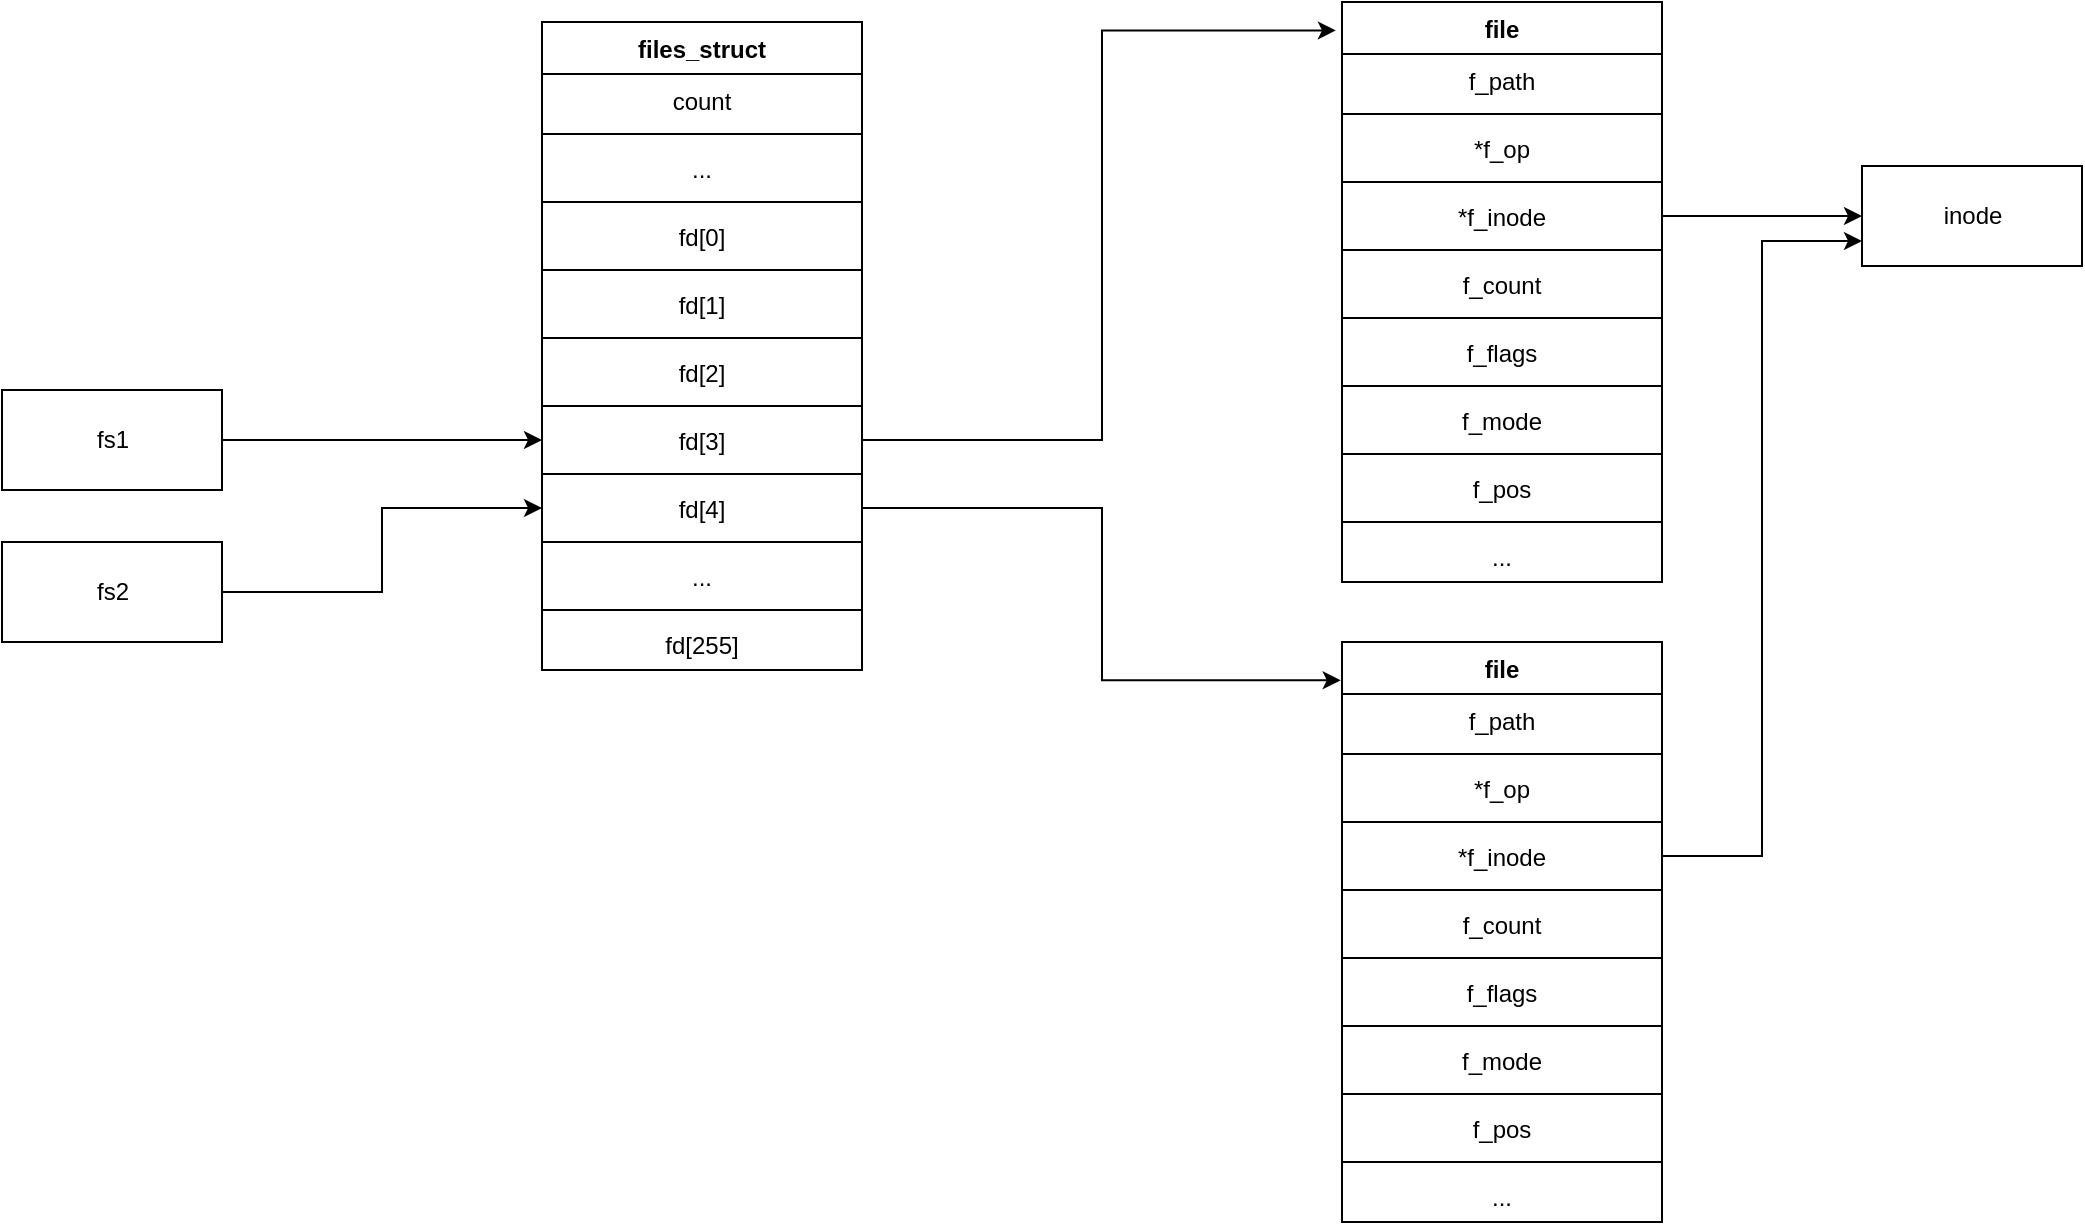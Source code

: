 <mxfile version="14.6.6" type="device"><diagram id="vFh8sq0N6bYSCbe1xTyU" name="Page-1"><mxGraphModel dx="1186" dy="803" grid="1" gridSize="10" guides="1" tooltips="1" connect="1" arrows="1" fold="1" page="1" pageScale="1" pageWidth="827" pageHeight="1169" math="0" shadow="0"><root><mxCell id="0"/><mxCell id="1" parent="0"/><mxCell id="RROzqaKTGc9agYatPt-X-2" value="files_struct" style="swimlane;fontStyle=1;align=center;verticalAlign=top;childLayout=stackLayout;horizontal=1;startSize=26;horizontalStack=0;resizeParent=1;resizeParentMax=0;resizeLast=0;collapsible=1;marginBottom=0;" vertex="1" parent="1"><mxGeometry x="280" y="260" width="160" height="324" as="geometry"/></mxCell><mxCell id="RROzqaKTGc9agYatPt-X-3" value="count" style="text;strokeColor=none;fillColor=none;align=center;verticalAlign=top;spacingLeft=4;spacingRight=4;overflow=hidden;rotatable=0;points=[[0,0.5],[1,0.5]];portConstraint=eastwest;" vertex="1" parent="RROzqaKTGc9agYatPt-X-2"><mxGeometry y="26" width="160" height="26" as="geometry"/></mxCell><mxCell id="RROzqaKTGc9agYatPt-X-4" value="" style="line;strokeWidth=1;fillColor=none;align=left;verticalAlign=middle;spacingTop=-1;spacingLeft=3;spacingRight=3;rotatable=0;labelPosition=right;points=[];portConstraint=eastwest;" vertex="1" parent="RROzqaKTGc9agYatPt-X-2"><mxGeometry y="52" width="160" height="8" as="geometry"/></mxCell><mxCell id="RROzqaKTGc9agYatPt-X-5" value="..." style="text;strokeColor=none;fillColor=none;align=center;verticalAlign=top;spacingLeft=4;spacingRight=4;overflow=hidden;rotatable=0;points=[[0,0.5],[1,0.5]];portConstraint=eastwest;" vertex="1" parent="RROzqaKTGc9agYatPt-X-2"><mxGeometry y="60" width="160" height="26" as="geometry"/></mxCell><mxCell id="RROzqaKTGc9agYatPt-X-28" value="" style="line;strokeWidth=1;fillColor=none;align=left;verticalAlign=middle;spacingTop=-1;spacingLeft=3;spacingRight=3;rotatable=0;labelPosition=right;points=[];portConstraint=eastwest;" vertex="1" parent="RROzqaKTGc9agYatPt-X-2"><mxGeometry y="86" width="160" height="8" as="geometry"/></mxCell><mxCell id="RROzqaKTGc9agYatPt-X-29" value="fd[0]" style="text;strokeColor=none;fillColor=none;align=center;verticalAlign=top;spacingLeft=4;spacingRight=4;overflow=hidden;rotatable=0;points=[[0,0.5],[1,0.5]];portConstraint=eastwest;" vertex="1" parent="RROzqaKTGc9agYatPt-X-2"><mxGeometry y="94" width="160" height="26" as="geometry"/></mxCell><mxCell id="RROzqaKTGc9agYatPt-X-30" value="" style="line;strokeWidth=1;fillColor=none;align=left;verticalAlign=middle;spacingTop=-1;spacingLeft=3;spacingRight=3;rotatable=0;labelPosition=right;points=[];portConstraint=eastwest;" vertex="1" parent="RROzqaKTGc9agYatPt-X-2"><mxGeometry y="120" width="160" height="8" as="geometry"/></mxCell><mxCell id="RROzqaKTGc9agYatPt-X-31" value="fd[1]" style="text;strokeColor=none;fillColor=none;align=center;verticalAlign=top;spacingLeft=4;spacingRight=4;overflow=hidden;rotatable=0;points=[[0,0.5],[1,0.5]];portConstraint=eastwest;" vertex="1" parent="RROzqaKTGc9agYatPt-X-2"><mxGeometry y="128" width="160" height="26" as="geometry"/></mxCell><mxCell id="RROzqaKTGc9agYatPt-X-32" value="" style="line;strokeWidth=1;fillColor=none;align=left;verticalAlign=middle;spacingTop=-1;spacingLeft=3;spacingRight=3;rotatable=0;labelPosition=right;points=[];portConstraint=eastwest;" vertex="1" parent="RROzqaKTGc9agYatPt-X-2"><mxGeometry y="154" width="160" height="8" as="geometry"/></mxCell><mxCell id="RROzqaKTGc9agYatPt-X-33" value="fd[2]" style="text;strokeColor=none;fillColor=none;align=center;verticalAlign=top;spacingLeft=4;spacingRight=4;overflow=hidden;rotatable=0;points=[[0,0.5],[1,0.5]];portConstraint=eastwest;" vertex="1" parent="RROzqaKTGc9agYatPt-X-2"><mxGeometry y="162" width="160" height="26" as="geometry"/></mxCell><mxCell id="RROzqaKTGc9agYatPt-X-34" value="" style="line;strokeWidth=1;fillColor=none;align=left;verticalAlign=middle;spacingTop=-1;spacingLeft=3;spacingRight=3;rotatable=0;labelPosition=right;points=[];portConstraint=eastwest;" vertex="1" parent="RROzqaKTGc9agYatPt-X-2"><mxGeometry y="188" width="160" height="8" as="geometry"/></mxCell><mxCell id="RROzqaKTGc9agYatPt-X-35" value="fd[3]" style="text;strokeColor=none;fillColor=none;align=center;verticalAlign=top;spacingLeft=4;spacingRight=4;overflow=hidden;rotatable=0;points=[[0,0.5],[1,0.5]];portConstraint=eastwest;" vertex="1" parent="RROzqaKTGc9agYatPt-X-2"><mxGeometry y="196" width="160" height="26" as="geometry"/></mxCell><mxCell id="RROzqaKTGc9agYatPt-X-36" value="" style="line;strokeWidth=1;fillColor=none;align=left;verticalAlign=middle;spacingTop=-1;spacingLeft=3;spacingRight=3;rotatable=0;labelPosition=right;points=[];portConstraint=eastwest;" vertex="1" parent="RROzqaKTGc9agYatPt-X-2"><mxGeometry y="222" width="160" height="8" as="geometry"/></mxCell><mxCell id="RROzqaKTGc9agYatPt-X-37" value="fd[4]" style="text;strokeColor=none;fillColor=none;align=center;verticalAlign=top;spacingLeft=4;spacingRight=4;overflow=hidden;rotatable=0;points=[[0,0.5],[1,0.5]];portConstraint=eastwest;" vertex="1" parent="RROzqaKTGc9agYatPt-X-2"><mxGeometry y="230" width="160" height="26" as="geometry"/></mxCell><mxCell id="RROzqaKTGc9agYatPt-X-38" value="" style="line;strokeWidth=1;fillColor=none;align=left;verticalAlign=middle;spacingTop=-1;spacingLeft=3;spacingRight=3;rotatable=0;labelPosition=right;points=[];portConstraint=eastwest;" vertex="1" parent="RROzqaKTGc9agYatPt-X-2"><mxGeometry y="256" width="160" height="8" as="geometry"/></mxCell><mxCell id="RROzqaKTGc9agYatPt-X-39" value="..." style="text;strokeColor=none;fillColor=none;align=center;verticalAlign=top;spacingLeft=4;spacingRight=4;overflow=hidden;rotatable=0;points=[[0,0.5],[1,0.5]];portConstraint=eastwest;" vertex="1" parent="RROzqaKTGc9agYatPt-X-2"><mxGeometry y="264" width="160" height="26" as="geometry"/></mxCell><mxCell id="RROzqaKTGc9agYatPt-X-77" value="" style="line;strokeWidth=1;fillColor=none;align=left;verticalAlign=middle;spacingTop=-1;spacingLeft=3;spacingRight=3;rotatable=0;labelPosition=right;points=[];portConstraint=eastwest;" vertex="1" parent="RROzqaKTGc9agYatPt-X-2"><mxGeometry y="290" width="160" height="8" as="geometry"/></mxCell><mxCell id="RROzqaKTGc9agYatPt-X-78" value="fd[255]" style="text;strokeColor=none;fillColor=none;align=center;verticalAlign=top;spacingLeft=4;spacingRight=4;overflow=hidden;rotatable=0;points=[[0,0.5],[1,0.5]];portConstraint=eastwest;" vertex="1" parent="RROzqaKTGc9agYatPt-X-2"><mxGeometry y="298" width="160" height="26" as="geometry"/></mxCell><mxCell id="RROzqaKTGc9agYatPt-X-79" style="edgeStyle=orthogonalEdgeStyle;rounded=0;orthogonalLoop=1;jettySize=auto;html=1;exitX=1;exitY=0.5;exitDx=0;exitDy=0;" edge="1" parent="1" source="RROzqaKTGc9agYatPt-X-43" target="RROzqaKTGc9agYatPt-X-35"><mxGeometry relative="1" as="geometry"/></mxCell><mxCell id="RROzqaKTGc9agYatPt-X-43" value="fs1" style="html=1;align=center;" vertex="1" parent="1"><mxGeometry x="10" y="444" width="110" height="50" as="geometry"/></mxCell><mxCell id="RROzqaKTGc9agYatPt-X-80" style="edgeStyle=orthogonalEdgeStyle;rounded=0;orthogonalLoop=1;jettySize=auto;html=1;exitX=1;exitY=0.5;exitDx=0;exitDy=0;entryX=0;entryY=0.5;entryDx=0;entryDy=0;" edge="1" parent="1" source="RROzqaKTGc9agYatPt-X-44" target="RROzqaKTGc9agYatPt-X-37"><mxGeometry relative="1" as="geometry"/></mxCell><mxCell id="RROzqaKTGc9agYatPt-X-44" value="fs2" style="html=1;align=center;" vertex="1" parent="1"><mxGeometry x="10" y="520" width="110" height="50" as="geometry"/></mxCell><mxCell id="RROzqaKTGc9agYatPt-X-51" value="file" style="swimlane;fontStyle=1;align=center;verticalAlign=top;childLayout=stackLayout;horizontal=1;startSize=26;horizontalStack=0;resizeParent=1;resizeParentMax=0;resizeLast=0;collapsible=1;marginBottom=0;" vertex="1" parent="1"><mxGeometry x="680" y="250" width="160" height="290" as="geometry"/></mxCell><mxCell id="RROzqaKTGc9agYatPt-X-52" value="f_path" style="text;strokeColor=none;fillColor=none;align=center;verticalAlign=top;spacingLeft=4;spacingRight=4;overflow=hidden;rotatable=0;points=[[0,0.5],[1,0.5]];portConstraint=eastwest;" vertex="1" parent="RROzqaKTGc9agYatPt-X-51"><mxGeometry y="26" width="160" height="26" as="geometry"/></mxCell><mxCell id="RROzqaKTGc9agYatPt-X-53" value="" style="line;strokeWidth=1;fillColor=none;align=left;verticalAlign=middle;spacingTop=-1;spacingLeft=3;spacingRight=3;rotatable=0;labelPosition=right;points=[];portConstraint=eastwest;" vertex="1" parent="RROzqaKTGc9agYatPt-X-51"><mxGeometry y="52" width="160" height="8" as="geometry"/></mxCell><mxCell id="RROzqaKTGc9agYatPt-X-54" value="*f_op" style="text;strokeColor=none;fillColor=none;align=center;verticalAlign=top;spacingLeft=4;spacingRight=4;overflow=hidden;rotatable=0;points=[[0,0.5],[1,0.5]];portConstraint=eastwest;" vertex="1" parent="RROzqaKTGc9agYatPt-X-51"><mxGeometry y="60" width="160" height="26" as="geometry"/></mxCell><mxCell id="RROzqaKTGc9agYatPt-X-55" value="" style="line;strokeWidth=1;fillColor=none;align=left;verticalAlign=middle;spacingTop=-1;spacingLeft=3;spacingRight=3;rotatable=0;labelPosition=right;points=[];portConstraint=eastwest;" vertex="1" parent="RROzqaKTGc9agYatPt-X-51"><mxGeometry y="86" width="160" height="8" as="geometry"/></mxCell><mxCell id="RROzqaKTGc9agYatPt-X-56" value="*f_inode" style="text;strokeColor=none;fillColor=none;align=center;verticalAlign=top;spacingLeft=4;spacingRight=4;overflow=hidden;rotatable=0;points=[[0,0.5],[1,0.5]];portConstraint=eastwest;" vertex="1" parent="RROzqaKTGc9agYatPt-X-51"><mxGeometry y="94" width="160" height="26" as="geometry"/></mxCell><mxCell id="RROzqaKTGc9agYatPt-X-57" value="" style="line;strokeWidth=1;fillColor=none;align=left;verticalAlign=middle;spacingTop=-1;spacingLeft=3;spacingRight=3;rotatable=0;labelPosition=right;points=[];portConstraint=eastwest;" vertex="1" parent="RROzqaKTGc9agYatPt-X-51"><mxGeometry y="120" width="160" height="8" as="geometry"/></mxCell><mxCell id="RROzqaKTGc9agYatPt-X-58" value="f_count" style="text;strokeColor=none;fillColor=none;align=center;verticalAlign=top;spacingLeft=4;spacingRight=4;overflow=hidden;rotatable=0;points=[[0,0.5],[1,0.5]];portConstraint=eastwest;" vertex="1" parent="RROzqaKTGc9agYatPt-X-51"><mxGeometry y="128" width="160" height="26" as="geometry"/></mxCell><mxCell id="RROzqaKTGc9agYatPt-X-59" value="" style="line;strokeWidth=1;fillColor=none;align=left;verticalAlign=middle;spacingTop=-1;spacingLeft=3;spacingRight=3;rotatable=0;labelPosition=right;points=[];portConstraint=eastwest;" vertex="1" parent="RROzqaKTGc9agYatPt-X-51"><mxGeometry y="154" width="160" height="8" as="geometry"/></mxCell><mxCell id="RROzqaKTGc9agYatPt-X-60" value="f_flags" style="text;strokeColor=none;fillColor=none;align=center;verticalAlign=top;spacingLeft=4;spacingRight=4;overflow=hidden;rotatable=0;points=[[0,0.5],[1,0.5]];portConstraint=eastwest;" vertex="1" parent="RROzqaKTGc9agYatPt-X-51"><mxGeometry y="162" width="160" height="26" as="geometry"/></mxCell><mxCell id="RROzqaKTGc9agYatPt-X-61" value="" style="line;strokeWidth=1;fillColor=none;align=left;verticalAlign=middle;spacingTop=-1;spacingLeft=3;spacingRight=3;rotatable=0;labelPosition=right;points=[];portConstraint=eastwest;" vertex="1" parent="RROzqaKTGc9agYatPt-X-51"><mxGeometry y="188" width="160" height="8" as="geometry"/></mxCell><mxCell id="RROzqaKTGc9agYatPt-X-62" value="f_mode" style="text;strokeColor=none;fillColor=none;align=center;verticalAlign=top;spacingLeft=4;spacingRight=4;overflow=hidden;rotatable=0;points=[[0,0.5],[1,0.5]];portConstraint=eastwest;" vertex="1" parent="RROzqaKTGc9agYatPt-X-51"><mxGeometry y="196" width="160" height="26" as="geometry"/></mxCell><mxCell id="RROzqaKTGc9agYatPt-X-63" value="" style="line;strokeWidth=1;fillColor=none;align=left;verticalAlign=middle;spacingTop=-1;spacingLeft=3;spacingRight=3;rotatable=0;labelPosition=right;points=[];portConstraint=eastwest;" vertex="1" parent="RROzqaKTGc9agYatPt-X-51"><mxGeometry y="222" width="160" height="8" as="geometry"/></mxCell><mxCell id="RROzqaKTGc9agYatPt-X-64" value="f_pos" style="text;strokeColor=none;fillColor=none;align=center;verticalAlign=top;spacingLeft=4;spacingRight=4;overflow=hidden;rotatable=0;points=[[0,0.5],[1,0.5]];portConstraint=eastwest;" vertex="1" parent="RROzqaKTGc9agYatPt-X-51"><mxGeometry y="230" width="160" height="26" as="geometry"/></mxCell><mxCell id="RROzqaKTGc9agYatPt-X-65" value="" style="line;strokeWidth=1;fillColor=none;align=left;verticalAlign=middle;spacingTop=-1;spacingLeft=3;spacingRight=3;rotatable=0;labelPosition=right;points=[];portConstraint=eastwest;" vertex="1" parent="RROzqaKTGc9agYatPt-X-51"><mxGeometry y="256" width="160" height="8" as="geometry"/></mxCell><mxCell id="RROzqaKTGc9agYatPt-X-66" value="..." style="text;strokeColor=none;fillColor=none;align=center;verticalAlign=top;spacingLeft=4;spacingRight=4;overflow=hidden;rotatable=0;points=[[0,0.5],[1,0.5]];portConstraint=eastwest;" vertex="1" parent="RROzqaKTGc9agYatPt-X-51"><mxGeometry y="264" width="160" height="26" as="geometry"/></mxCell><mxCell id="RROzqaKTGc9agYatPt-X-67" value="inode" style="html=1;align=center;" vertex="1" parent="1"><mxGeometry x="940" y="332" width="110" height="50" as="geometry"/></mxCell><mxCell id="RROzqaKTGc9agYatPt-X-68" style="edgeStyle=orthogonalEdgeStyle;rounded=0;orthogonalLoop=1;jettySize=auto;html=1;exitX=1;exitY=0.5;exitDx=0;exitDy=0;" edge="1" parent="1" source="RROzqaKTGc9agYatPt-X-56" target="RROzqaKTGc9agYatPt-X-67"><mxGeometry relative="1" as="geometry"/></mxCell><mxCell id="RROzqaKTGc9agYatPt-X-69" style="edgeStyle=orthogonalEdgeStyle;rounded=0;orthogonalLoop=1;jettySize=auto;html=1;exitX=1;exitY=0.5;exitDx=0;exitDy=0;entryX=-0.019;entryY=0.049;entryDx=0;entryDy=0;entryPerimeter=0;" edge="1" parent="1" source="RROzqaKTGc9agYatPt-X-35" target="RROzqaKTGc9agYatPt-X-51"><mxGeometry relative="1" as="geometry"/></mxCell><mxCell id="RROzqaKTGc9agYatPt-X-81" value="file" style="swimlane;fontStyle=1;align=center;verticalAlign=top;childLayout=stackLayout;horizontal=1;startSize=26;horizontalStack=0;resizeParent=1;resizeParentMax=0;resizeLast=0;collapsible=1;marginBottom=0;" vertex="1" parent="1"><mxGeometry x="680" y="570" width="160" height="290" as="geometry"/></mxCell><mxCell id="RROzqaKTGc9agYatPt-X-82" value="f_path" style="text;strokeColor=none;fillColor=none;align=center;verticalAlign=top;spacingLeft=4;spacingRight=4;overflow=hidden;rotatable=0;points=[[0,0.5],[1,0.5]];portConstraint=eastwest;" vertex="1" parent="RROzqaKTGc9agYatPt-X-81"><mxGeometry y="26" width="160" height="26" as="geometry"/></mxCell><mxCell id="RROzqaKTGc9agYatPt-X-83" value="" style="line;strokeWidth=1;fillColor=none;align=left;verticalAlign=middle;spacingTop=-1;spacingLeft=3;spacingRight=3;rotatable=0;labelPosition=right;points=[];portConstraint=eastwest;" vertex="1" parent="RROzqaKTGc9agYatPt-X-81"><mxGeometry y="52" width="160" height="8" as="geometry"/></mxCell><mxCell id="RROzqaKTGc9agYatPt-X-84" value="*f_op" style="text;strokeColor=none;fillColor=none;align=center;verticalAlign=top;spacingLeft=4;spacingRight=4;overflow=hidden;rotatable=0;points=[[0,0.5],[1,0.5]];portConstraint=eastwest;" vertex="1" parent="RROzqaKTGc9agYatPt-X-81"><mxGeometry y="60" width="160" height="26" as="geometry"/></mxCell><mxCell id="RROzqaKTGc9agYatPt-X-85" value="" style="line;strokeWidth=1;fillColor=none;align=left;verticalAlign=middle;spacingTop=-1;spacingLeft=3;spacingRight=3;rotatable=0;labelPosition=right;points=[];portConstraint=eastwest;" vertex="1" parent="RROzqaKTGc9agYatPt-X-81"><mxGeometry y="86" width="160" height="8" as="geometry"/></mxCell><mxCell id="RROzqaKTGc9agYatPt-X-86" value="*f_inode" style="text;strokeColor=none;fillColor=none;align=center;verticalAlign=top;spacingLeft=4;spacingRight=4;overflow=hidden;rotatable=0;points=[[0,0.5],[1,0.5]];portConstraint=eastwest;" vertex="1" parent="RROzqaKTGc9agYatPt-X-81"><mxGeometry y="94" width="160" height="26" as="geometry"/></mxCell><mxCell id="RROzqaKTGc9agYatPt-X-87" value="" style="line;strokeWidth=1;fillColor=none;align=left;verticalAlign=middle;spacingTop=-1;spacingLeft=3;spacingRight=3;rotatable=0;labelPosition=right;points=[];portConstraint=eastwest;" vertex="1" parent="RROzqaKTGc9agYatPt-X-81"><mxGeometry y="120" width="160" height="8" as="geometry"/></mxCell><mxCell id="RROzqaKTGc9agYatPt-X-88" value="f_count" style="text;strokeColor=none;fillColor=none;align=center;verticalAlign=top;spacingLeft=4;spacingRight=4;overflow=hidden;rotatable=0;points=[[0,0.5],[1,0.5]];portConstraint=eastwest;" vertex="1" parent="RROzqaKTGc9agYatPt-X-81"><mxGeometry y="128" width="160" height="26" as="geometry"/></mxCell><mxCell id="RROzqaKTGc9agYatPt-X-89" value="" style="line;strokeWidth=1;fillColor=none;align=left;verticalAlign=middle;spacingTop=-1;spacingLeft=3;spacingRight=3;rotatable=0;labelPosition=right;points=[];portConstraint=eastwest;" vertex="1" parent="RROzqaKTGc9agYatPt-X-81"><mxGeometry y="154" width="160" height="8" as="geometry"/></mxCell><mxCell id="RROzqaKTGc9agYatPt-X-90" value="f_flags" style="text;strokeColor=none;fillColor=none;align=center;verticalAlign=top;spacingLeft=4;spacingRight=4;overflow=hidden;rotatable=0;points=[[0,0.5],[1,0.5]];portConstraint=eastwest;" vertex="1" parent="RROzqaKTGc9agYatPt-X-81"><mxGeometry y="162" width="160" height="26" as="geometry"/></mxCell><mxCell id="RROzqaKTGc9agYatPt-X-91" value="" style="line;strokeWidth=1;fillColor=none;align=left;verticalAlign=middle;spacingTop=-1;spacingLeft=3;spacingRight=3;rotatable=0;labelPosition=right;points=[];portConstraint=eastwest;" vertex="1" parent="RROzqaKTGc9agYatPt-X-81"><mxGeometry y="188" width="160" height="8" as="geometry"/></mxCell><mxCell id="RROzqaKTGc9agYatPt-X-92" value="f_mode" style="text;strokeColor=none;fillColor=none;align=center;verticalAlign=top;spacingLeft=4;spacingRight=4;overflow=hidden;rotatable=0;points=[[0,0.5],[1,0.5]];portConstraint=eastwest;" vertex="1" parent="RROzqaKTGc9agYatPt-X-81"><mxGeometry y="196" width="160" height="26" as="geometry"/></mxCell><mxCell id="RROzqaKTGc9agYatPt-X-93" value="" style="line;strokeWidth=1;fillColor=none;align=left;verticalAlign=middle;spacingTop=-1;spacingLeft=3;spacingRight=3;rotatable=0;labelPosition=right;points=[];portConstraint=eastwest;" vertex="1" parent="RROzqaKTGc9agYatPt-X-81"><mxGeometry y="222" width="160" height="8" as="geometry"/></mxCell><mxCell id="RROzqaKTGc9agYatPt-X-94" value="f_pos" style="text;strokeColor=none;fillColor=none;align=center;verticalAlign=top;spacingLeft=4;spacingRight=4;overflow=hidden;rotatable=0;points=[[0,0.5],[1,0.5]];portConstraint=eastwest;" vertex="1" parent="RROzqaKTGc9agYatPt-X-81"><mxGeometry y="230" width="160" height="26" as="geometry"/></mxCell><mxCell id="RROzqaKTGc9agYatPt-X-95" value="" style="line;strokeWidth=1;fillColor=none;align=left;verticalAlign=middle;spacingTop=-1;spacingLeft=3;spacingRight=3;rotatable=0;labelPosition=right;points=[];portConstraint=eastwest;" vertex="1" parent="RROzqaKTGc9agYatPt-X-81"><mxGeometry y="256" width="160" height="8" as="geometry"/></mxCell><mxCell id="RROzqaKTGc9agYatPt-X-96" value="..." style="text;strokeColor=none;fillColor=none;align=center;verticalAlign=top;spacingLeft=4;spacingRight=4;overflow=hidden;rotatable=0;points=[[0,0.5],[1,0.5]];portConstraint=eastwest;" vertex="1" parent="RROzqaKTGc9agYatPt-X-81"><mxGeometry y="264" width="160" height="26" as="geometry"/></mxCell><mxCell id="RROzqaKTGc9agYatPt-X-97" style="edgeStyle=orthogonalEdgeStyle;rounded=0;orthogonalLoop=1;jettySize=auto;html=1;exitX=1;exitY=0.5;exitDx=0;exitDy=0;entryX=-0.004;entryY=0.066;entryDx=0;entryDy=0;entryPerimeter=0;" edge="1" parent="1" source="RROzqaKTGc9agYatPt-X-37" target="RROzqaKTGc9agYatPt-X-81"><mxGeometry relative="1" as="geometry"/></mxCell><mxCell id="RROzqaKTGc9agYatPt-X-99" style="edgeStyle=orthogonalEdgeStyle;rounded=0;orthogonalLoop=1;jettySize=auto;html=1;exitX=1;exitY=0.5;exitDx=0;exitDy=0;entryX=0;entryY=0.75;entryDx=0;entryDy=0;" edge="1" parent="1" source="RROzqaKTGc9agYatPt-X-86" target="RROzqaKTGc9agYatPt-X-67"><mxGeometry relative="1" as="geometry"/></mxCell></root></mxGraphModel></diagram></mxfile>
